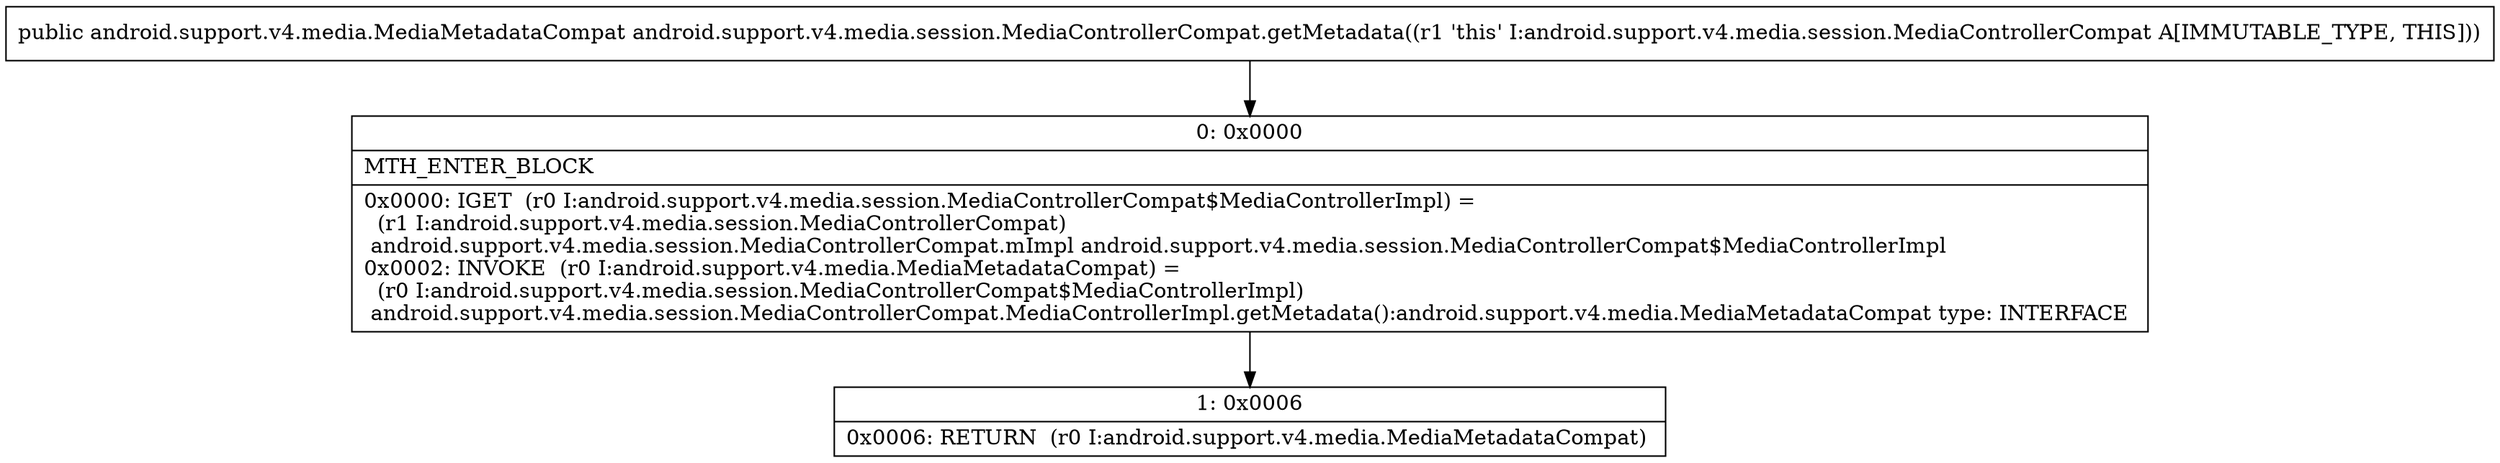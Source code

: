 digraph "CFG forandroid.support.v4.media.session.MediaControllerCompat.getMetadata()Landroid\/support\/v4\/media\/MediaMetadataCompat;" {
Node_0 [shape=record,label="{0\:\ 0x0000|MTH_ENTER_BLOCK\l|0x0000: IGET  (r0 I:android.support.v4.media.session.MediaControllerCompat$MediaControllerImpl) = \l  (r1 I:android.support.v4.media.session.MediaControllerCompat)\l android.support.v4.media.session.MediaControllerCompat.mImpl android.support.v4.media.session.MediaControllerCompat$MediaControllerImpl \l0x0002: INVOKE  (r0 I:android.support.v4.media.MediaMetadataCompat) = \l  (r0 I:android.support.v4.media.session.MediaControllerCompat$MediaControllerImpl)\l android.support.v4.media.session.MediaControllerCompat.MediaControllerImpl.getMetadata():android.support.v4.media.MediaMetadataCompat type: INTERFACE \l}"];
Node_1 [shape=record,label="{1\:\ 0x0006|0x0006: RETURN  (r0 I:android.support.v4.media.MediaMetadataCompat) \l}"];
MethodNode[shape=record,label="{public android.support.v4.media.MediaMetadataCompat android.support.v4.media.session.MediaControllerCompat.getMetadata((r1 'this' I:android.support.v4.media.session.MediaControllerCompat A[IMMUTABLE_TYPE, THIS])) }"];
MethodNode -> Node_0;
Node_0 -> Node_1;
}

